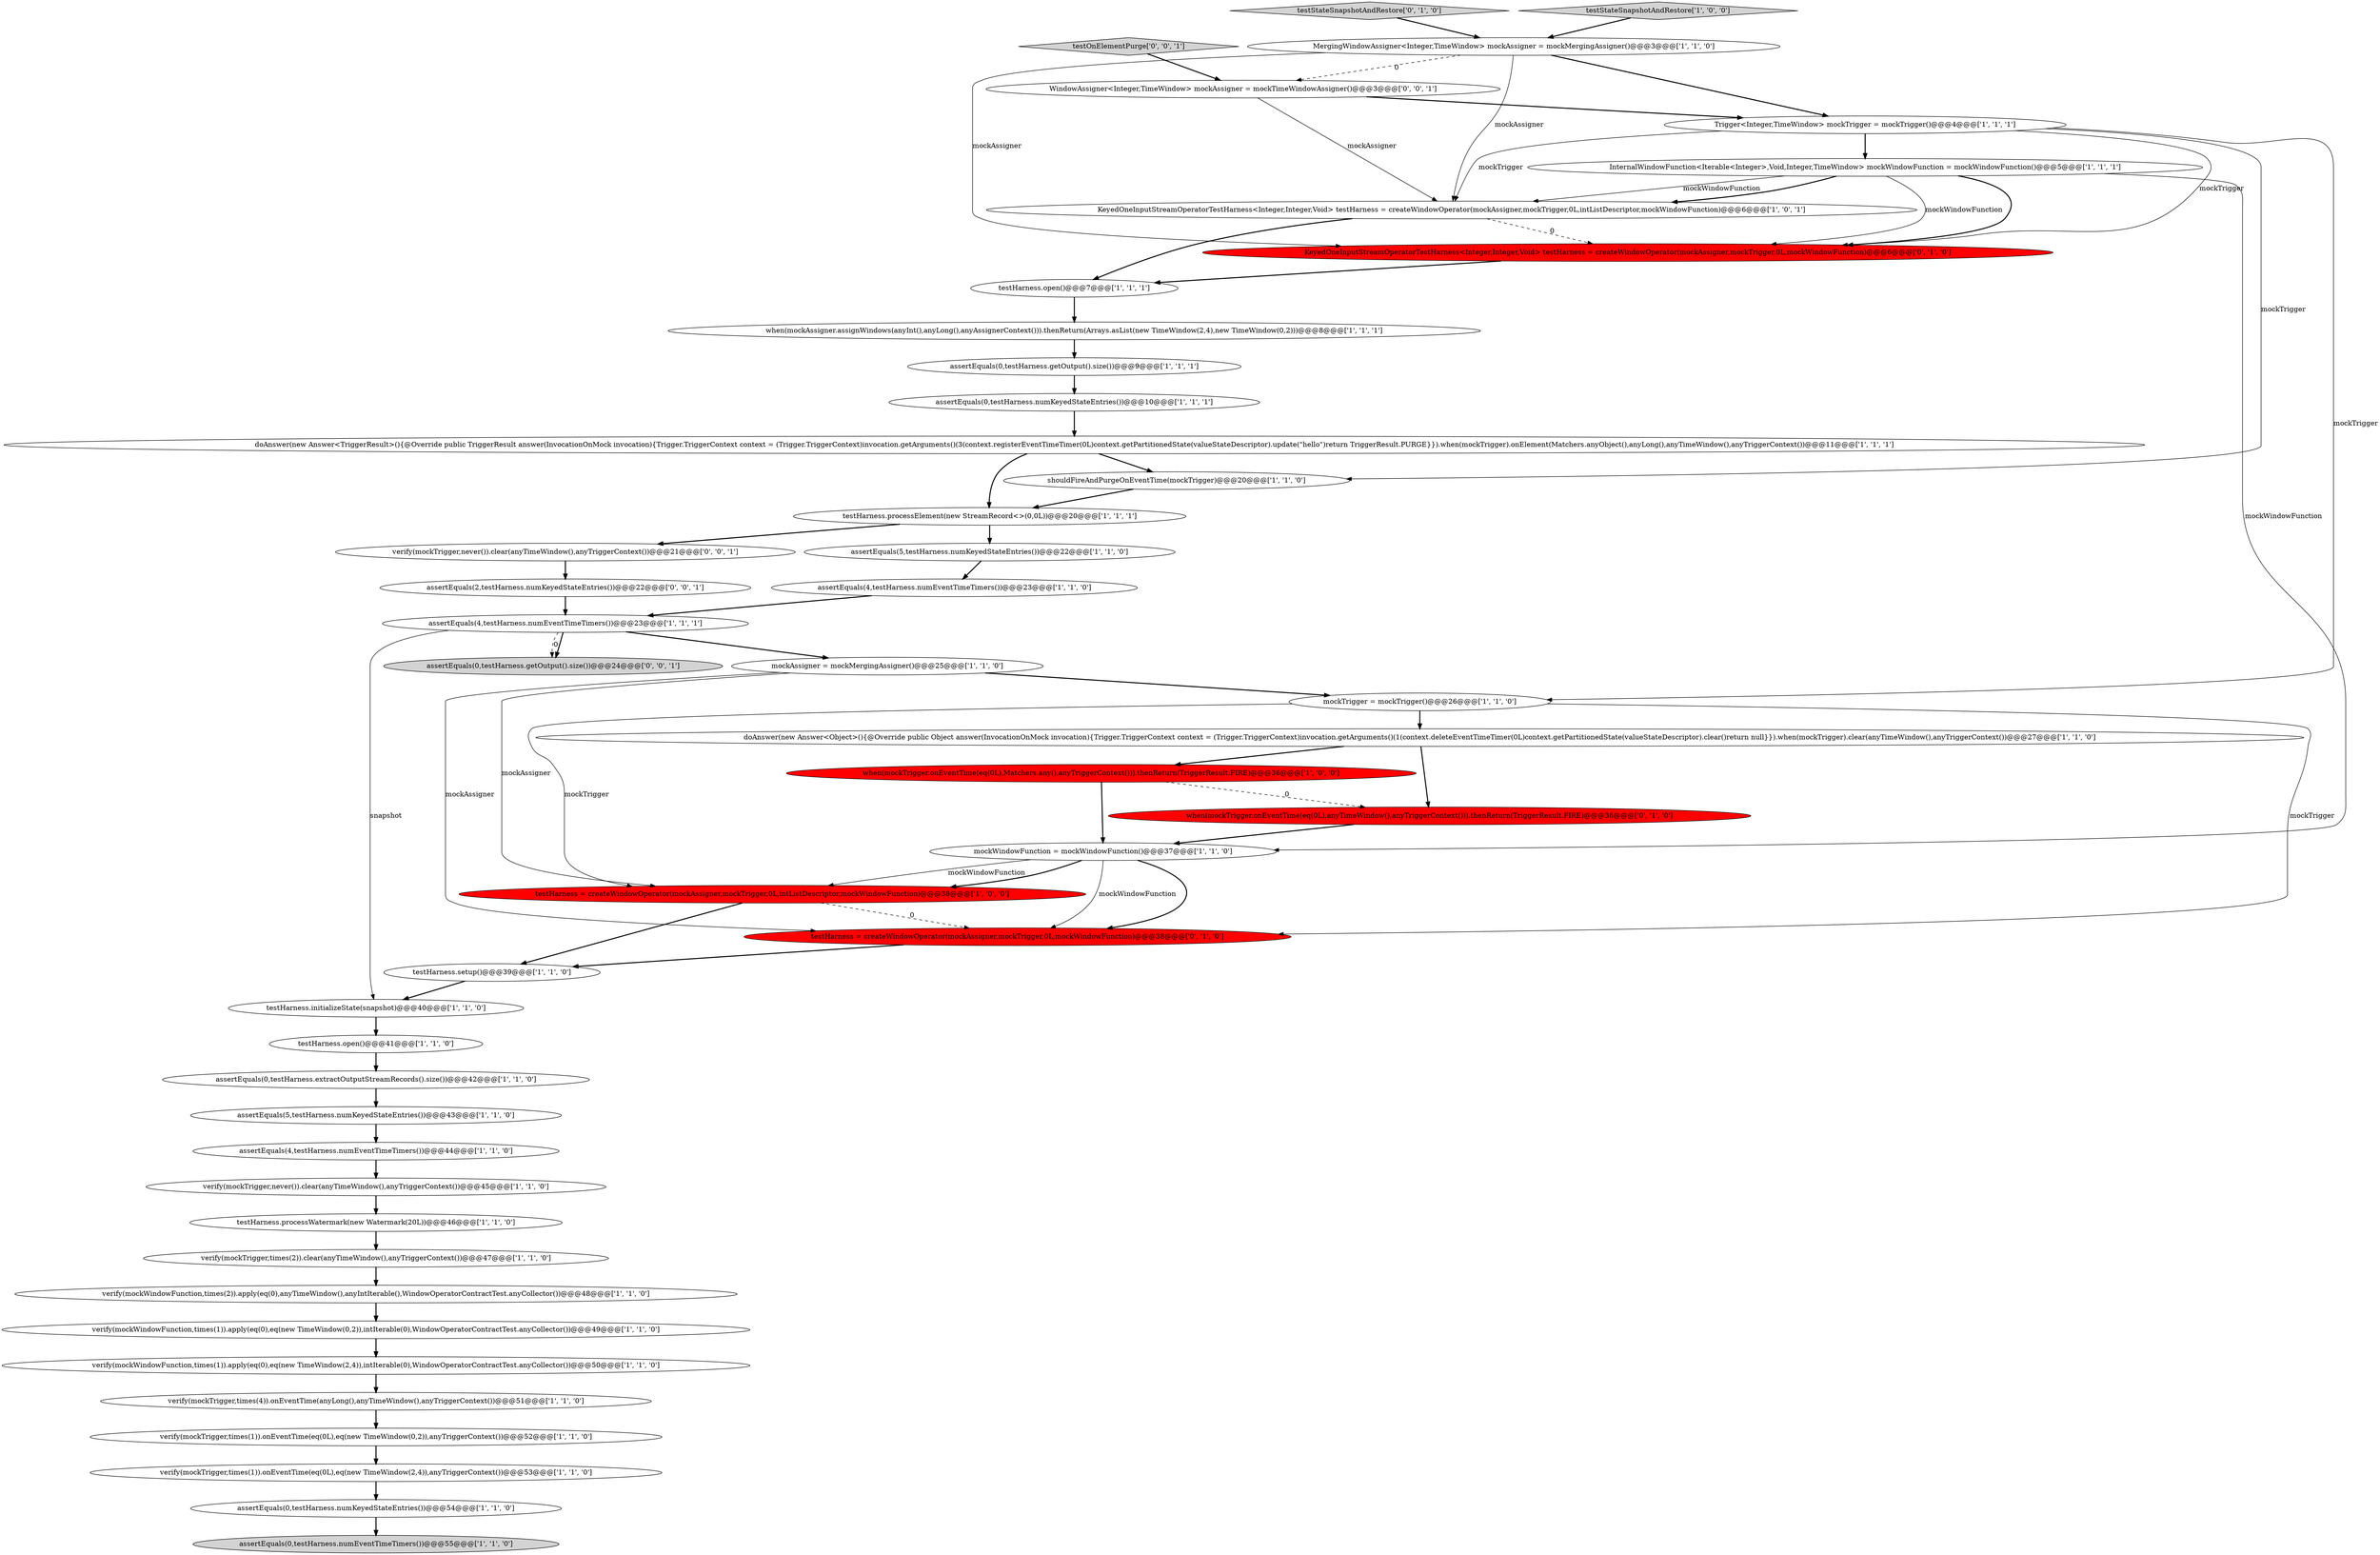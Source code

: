 digraph {
0 [style = filled, label = "when(mockTrigger.onEventTime(eq(0L),Matchers.any(),anyTriggerContext())).thenReturn(TriggerResult.FIRE)@@@36@@@['1', '0', '0']", fillcolor = red, shape = ellipse image = "AAA1AAABBB1BBB"];
31 [style = filled, label = "doAnswer(new Answer<TriggerResult>(){@Override public TriggerResult answer(InvocationOnMock invocation){Trigger.TriggerContext context = (Trigger.TriggerContext)invocation.getArguments()(3(context.registerEventTimeTimer(0L)context.getPartitionedState(valueStateDescriptor).update(\"hello\")return TriggerResult.PURGE}}).when(mockTrigger).onElement(Matchers.anyObject(),anyLong(),anyTimeWindow(),anyTriggerContext())@@@11@@@['1', '1', '1']", fillcolor = white, shape = ellipse image = "AAA0AAABBB1BBB"];
26 [style = filled, label = "assertEquals(4,testHarness.numEventTimeTimers())@@@44@@@['1', '1', '0']", fillcolor = white, shape = ellipse image = "AAA0AAABBB1BBB"];
3 [style = filled, label = "KeyedOneInputStreamOperatorTestHarness<Integer,Integer,Void> testHarness = createWindowOperator(mockAssigner,mockTrigger,0L,intListDescriptor,mockWindowFunction)@@@6@@@['1', '0', '1']", fillcolor = white, shape = ellipse image = "AAA0AAABBB1BBB"];
21 [style = filled, label = "testHarness.setup()@@@39@@@['1', '1', '0']", fillcolor = white, shape = ellipse image = "AAA0AAABBB1BBB"];
17 [style = filled, label = "testHarness.processElement(new StreamRecord<>(0,0L))@@@20@@@['1', '1', '1']", fillcolor = white, shape = ellipse image = "AAA0AAABBB1BBB"];
18 [style = filled, label = "verify(mockTrigger,times(2)).clear(anyTimeWindow(),anyTriggerContext())@@@47@@@['1', '1', '0']", fillcolor = white, shape = ellipse image = "AAA0AAABBB1BBB"];
38 [style = filled, label = "when(mockTrigger.onEventTime(eq(0L),anyTimeWindow(),anyTriggerContext())).thenReturn(TriggerResult.FIRE)@@@36@@@['0', '1', '0']", fillcolor = red, shape = ellipse image = "AAA1AAABBB2BBB"];
13 [style = filled, label = "verify(mockTrigger,times(4)).onEventTime(anyLong(),anyTimeWindow(),anyTriggerContext())@@@51@@@['1', '1', '0']", fillcolor = white, shape = ellipse image = "AAA0AAABBB1BBB"];
19 [style = filled, label = "assertEquals(0,testHarness.getOutput().size())@@@9@@@['1', '1', '1']", fillcolor = white, shape = ellipse image = "AAA0AAABBB1BBB"];
34 [style = filled, label = "verify(mockWindowFunction,times(1)).apply(eq(0),eq(new TimeWindow(0,2)),intIterable(0),WindowOperatorContractTest.anyCollector())@@@49@@@['1', '1', '0']", fillcolor = white, shape = ellipse image = "AAA0AAABBB1BBB"];
27 [style = filled, label = "MergingWindowAssigner<Integer,TimeWindow> mockAssigner = mockMergingAssigner()@@@3@@@['1', '1', '0']", fillcolor = white, shape = ellipse image = "AAA0AAABBB1BBB"];
42 [style = filled, label = "assertEquals(2,testHarness.numKeyedStateEntries())@@@22@@@['0', '0', '1']", fillcolor = white, shape = ellipse image = "AAA0AAABBB3BBB"];
1 [style = filled, label = "testHarness = createWindowOperator(mockAssigner,mockTrigger,0L,intListDescriptor,mockWindowFunction)@@@38@@@['1', '0', '0']", fillcolor = red, shape = ellipse image = "AAA1AAABBB1BBB"];
46 [style = filled, label = "verify(mockTrigger,never()).clear(anyTimeWindow(),anyTriggerContext())@@@21@@@['0', '0', '1']", fillcolor = white, shape = ellipse image = "AAA0AAABBB3BBB"];
39 [style = filled, label = "KeyedOneInputStreamOperatorTestHarness<Integer,Integer,Void> testHarness = createWindowOperator(mockAssigner,mockTrigger,0L,mockWindowFunction)@@@6@@@['0', '1', '0']", fillcolor = red, shape = ellipse image = "AAA1AAABBB2BBB"];
45 [style = filled, label = "assertEquals(0,testHarness.getOutput().size())@@@24@@@['0', '0', '1']", fillcolor = lightgray, shape = ellipse image = "AAA0AAABBB3BBB"];
10 [style = filled, label = "testHarness.initializeState(snapshot)@@@40@@@['1', '1', '0']", fillcolor = white, shape = ellipse image = "AAA0AAABBB1BBB"];
12 [style = filled, label = "InternalWindowFunction<Iterable<Integer>,Void,Integer,TimeWindow> mockWindowFunction = mockWindowFunction()@@@5@@@['1', '1', '1']", fillcolor = white, shape = ellipse image = "AAA0AAABBB1BBB"];
23 [style = filled, label = "verify(mockTrigger,never()).clear(anyTimeWindow(),anyTriggerContext())@@@45@@@['1', '1', '0']", fillcolor = white, shape = ellipse image = "AAA0AAABBB1BBB"];
6 [style = filled, label = "testHarness.open()@@@7@@@['1', '1', '1']", fillcolor = white, shape = ellipse image = "AAA0AAABBB1BBB"];
11 [style = filled, label = "testHarness.processWatermark(new Watermark(20L))@@@46@@@['1', '1', '0']", fillcolor = white, shape = ellipse image = "AAA0AAABBB1BBB"];
16 [style = filled, label = "assertEquals(0,testHarness.numKeyedStateEntries())@@@10@@@['1', '1', '1']", fillcolor = white, shape = ellipse image = "AAA0AAABBB1BBB"];
9 [style = filled, label = "Trigger<Integer,TimeWindow> mockTrigger = mockTrigger()@@@4@@@['1', '1', '1']", fillcolor = white, shape = ellipse image = "AAA0AAABBB1BBB"];
33 [style = filled, label = "verify(mockWindowFunction,times(2)).apply(eq(0),anyTimeWindow(),anyIntIterable(),WindowOperatorContractTest.anyCollector())@@@48@@@['1', '1', '0']", fillcolor = white, shape = ellipse image = "AAA0AAABBB1BBB"];
7 [style = filled, label = "doAnswer(new Answer<Object>(){@Override public Object answer(InvocationOnMock invocation){Trigger.TriggerContext context = (Trigger.TriggerContext)invocation.getArguments()(1(context.deleteEventTimeTimer(0L)context.getPartitionedState(valueStateDescriptor).clear()return null}}).when(mockTrigger).clear(anyTimeWindow(),anyTriggerContext())@@@27@@@['1', '1', '0']", fillcolor = white, shape = ellipse image = "AAA0AAABBB1BBB"];
41 [style = filled, label = "testStateSnapshotAndRestore['0', '1', '0']", fillcolor = lightgray, shape = diamond image = "AAA0AAABBB2BBB"];
29 [style = filled, label = "mockTrigger = mockTrigger()@@@26@@@['1', '1', '0']", fillcolor = white, shape = ellipse image = "AAA0AAABBB1BBB"];
25 [style = filled, label = "assertEquals(0,testHarness.extractOutputStreamRecords().size())@@@42@@@['1', '1', '0']", fillcolor = white, shape = ellipse image = "AAA0AAABBB1BBB"];
44 [style = filled, label = "WindowAssigner<Integer,TimeWindow> mockAssigner = mockTimeWindowAssigner()@@@3@@@['0', '0', '1']", fillcolor = white, shape = ellipse image = "AAA0AAABBB3BBB"];
4 [style = filled, label = "mockAssigner = mockMergingAssigner()@@@25@@@['1', '1', '0']", fillcolor = white, shape = ellipse image = "AAA0AAABBB1BBB"];
32 [style = filled, label = "verify(mockTrigger,times(1)).onEventTime(eq(0L),eq(new TimeWindow(2,4)),anyTriggerContext())@@@53@@@['1', '1', '0']", fillcolor = white, shape = ellipse image = "AAA0AAABBB1BBB"];
43 [style = filled, label = "testOnElementPurge['0', '0', '1']", fillcolor = lightgray, shape = diamond image = "AAA0AAABBB3BBB"];
28 [style = filled, label = "assertEquals(4,testHarness.numEventTimeTimers())@@@23@@@['1', '1', '1']", fillcolor = white, shape = ellipse image = "AAA0AAABBB1BBB"];
35 [style = filled, label = "verify(mockTrigger,times(1)).onEventTime(eq(0L),eq(new TimeWindow(0,2)),anyTriggerContext())@@@52@@@['1', '1', '0']", fillcolor = white, shape = ellipse image = "AAA0AAABBB1BBB"];
8 [style = filled, label = "verify(mockWindowFunction,times(1)).apply(eq(0),eq(new TimeWindow(2,4)),intIterable(0),WindowOperatorContractTest.anyCollector())@@@50@@@['1', '1', '0']", fillcolor = white, shape = ellipse image = "AAA0AAABBB1BBB"];
2 [style = filled, label = "assertEquals(0,testHarness.numEventTimeTimers())@@@55@@@['1', '1', '0']", fillcolor = lightgray, shape = ellipse image = "AAA0AAABBB1BBB"];
15 [style = filled, label = "when(mockAssigner.assignWindows(anyInt(),anyLong(),anyAssignerContext())).thenReturn(Arrays.asList(new TimeWindow(2,4),new TimeWindow(0,2)))@@@8@@@['1', '1', '1']", fillcolor = white, shape = ellipse image = "AAA0AAABBB1BBB"];
20 [style = filled, label = "shouldFireAndPurgeOnEventTime(mockTrigger)@@@20@@@['1', '1', '0']", fillcolor = white, shape = ellipse image = "AAA0AAABBB1BBB"];
37 [style = filled, label = "assertEquals(0,testHarness.numKeyedStateEntries())@@@54@@@['1', '1', '0']", fillcolor = white, shape = ellipse image = "AAA0AAABBB1BBB"];
40 [style = filled, label = "testHarness = createWindowOperator(mockAssigner,mockTrigger,0L,mockWindowFunction)@@@38@@@['0', '1', '0']", fillcolor = red, shape = ellipse image = "AAA1AAABBB2BBB"];
5 [style = filled, label = "assertEquals(4,testHarness.numEventTimeTimers())@@@23@@@['1', '1', '0']", fillcolor = white, shape = ellipse image = "AAA0AAABBB1BBB"];
30 [style = filled, label = "testHarness.open()@@@41@@@['1', '1', '0']", fillcolor = white, shape = ellipse image = "AAA0AAABBB1BBB"];
22 [style = filled, label = "assertEquals(5,testHarness.numKeyedStateEntries())@@@22@@@['1', '1', '0']", fillcolor = white, shape = ellipse image = "AAA0AAABBB1BBB"];
24 [style = filled, label = "testStateSnapshotAndRestore['1', '0', '0']", fillcolor = lightgray, shape = diamond image = "AAA0AAABBB1BBB"];
14 [style = filled, label = "mockWindowFunction = mockWindowFunction()@@@37@@@['1', '1', '0']", fillcolor = white, shape = ellipse image = "AAA0AAABBB1BBB"];
36 [style = filled, label = "assertEquals(5,testHarness.numKeyedStateEntries())@@@43@@@['1', '1', '0']", fillcolor = white, shape = ellipse image = "AAA0AAABBB1BBB"];
46->42 [style = bold, label=""];
21->10 [style = bold, label=""];
12->39 [style = solid, label="mockWindowFunction"];
17->46 [style = bold, label=""];
20->17 [style = bold, label=""];
32->37 [style = bold, label=""];
41->27 [style = bold, label=""];
14->1 [style = solid, label="mockWindowFunction"];
25->36 [style = bold, label=""];
29->1 [style = solid, label="mockTrigger"];
3->39 [style = dashed, label="0"];
27->44 [style = dashed, label="0"];
28->45 [style = dashed, label="0"];
27->9 [style = bold, label=""];
18->33 [style = bold, label=""];
35->32 [style = bold, label=""];
3->6 [style = bold, label=""];
30->25 [style = bold, label=""];
39->6 [style = bold, label=""];
7->0 [style = bold, label=""];
4->29 [style = bold, label=""];
12->3 [style = solid, label="mockWindowFunction"];
28->10 [style = solid, label="snapshot"];
36->26 [style = bold, label=""];
34->8 [style = bold, label=""];
15->19 [style = bold, label=""];
17->22 [style = bold, label=""];
5->28 [style = bold, label=""];
0->38 [style = dashed, label="0"];
9->29 [style = solid, label="mockTrigger"];
22->5 [style = bold, label=""];
11->18 [style = bold, label=""];
14->1 [style = bold, label=""];
6->15 [style = bold, label=""];
38->14 [style = bold, label=""];
19->16 [style = bold, label=""];
1->40 [style = dashed, label="0"];
9->20 [style = solid, label="mockTrigger"];
9->39 [style = solid, label="mockTrigger"];
44->3 [style = solid, label="mockAssigner"];
7->38 [style = bold, label=""];
0->14 [style = bold, label=""];
27->3 [style = solid, label="mockAssigner"];
12->14 [style = solid, label="mockWindowFunction"];
1->21 [style = bold, label=""];
16->31 [style = bold, label=""];
4->1 [style = solid, label="mockAssigner"];
26->23 [style = bold, label=""];
29->7 [style = bold, label=""];
37->2 [style = bold, label=""];
27->39 [style = solid, label="mockAssigner"];
12->3 [style = bold, label=""];
9->12 [style = bold, label=""];
4->40 [style = solid, label="mockAssigner"];
29->40 [style = solid, label="mockTrigger"];
12->39 [style = bold, label=""];
31->20 [style = bold, label=""];
23->11 [style = bold, label=""];
31->17 [style = bold, label=""];
42->28 [style = bold, label=""];
9->3 [style = solid, label="mockTrigger"];
13->35 [style = bold, label=""];
33->34 [style = bold, label=""];
44->9 [style = bold, label=""];
10->30 [style = bold, label=""];
24->27 [style = bold, label=""];
14->40 [style = bold, label=""];
43->44 [style = bold, label=""];
40->21 [style = bold, label=""];
8->13 [style = bold, label=""];
28->4 [style = bold, label=""];
28->45 [style = bold, label=""];
14->40 [style = solid, label="mockWindowFunction"];
}
